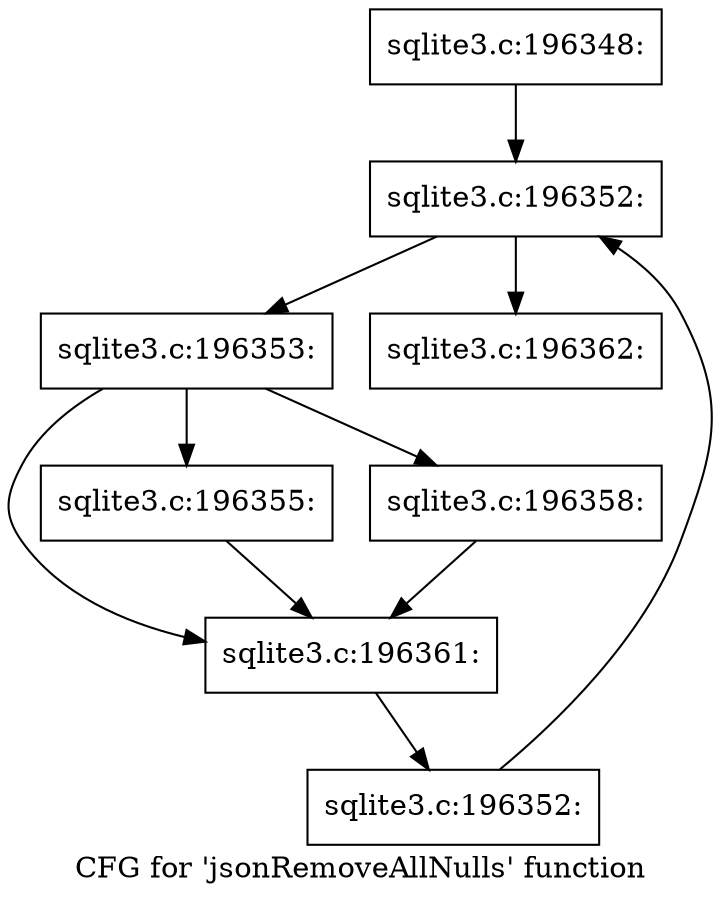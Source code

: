 digraph "CFG for 'jsonRemoveAllNulls' function" {
	label="CFG for 'jsonRemoveAllNulls' function";

	Node0x55c0fa8c6110 [shape=record,label="{sqlite3.c:196348:}"];
	Node0x55c0fa8c6110 -> Node0x55c0fa8d7ae0;
	Node0x55c0fa8d7ae0 [shape=record,label="{sqlite3.c:196352:}"];
	Node0x55c0fa8d7ae0 -> Node0x55c0fa8d7c90;
	Node0x55c0fa8d7ae0 -> Node0x55c0fa8d7930;
	Node0x55c0fa8d7c90 [shape=record,label="{sqlite3.c:196353:}"];
	Node0x55c0fa8d7c90 -> Node0x55c0fa8d80a0;
	Node0x55c0fa8d7c90 -> Node0x55c0fa8d8880;
	Node0x55c0fa8d7c90 -> Node0x55c0fa8d8f80;
	Node0x55c0fa8d8880 [shape=record,label="{sqlite3.c:196355:}"];
	Node0x55c0fa8d8880 -> Node0x55c0fa8d80a0;
	Node0x55c0fa8d8f80 [shape=record,label="{sqlite3.c:196358:}"];
	Node0x55c0fa8d8f80 -> Node0x55c0fa8d80a0;
	Node0x55c0fa8d80a0 [shape=record,label="{sqlite3.c:196361:}"];
	Node0x55c0fa8d80a0 -> Node0x55c0fa8d7c00;
	Node0x55c0fa8d7c00 [shape=record,label="{sqlite3.c:196352:}"];
	Node0x55c0fa8d7c00 -> Node0x55c0fa8d7ae0;
	Node0x55c0fa8d7930 [shape=record,label="{sqlite3.c:196362:}"];
}
